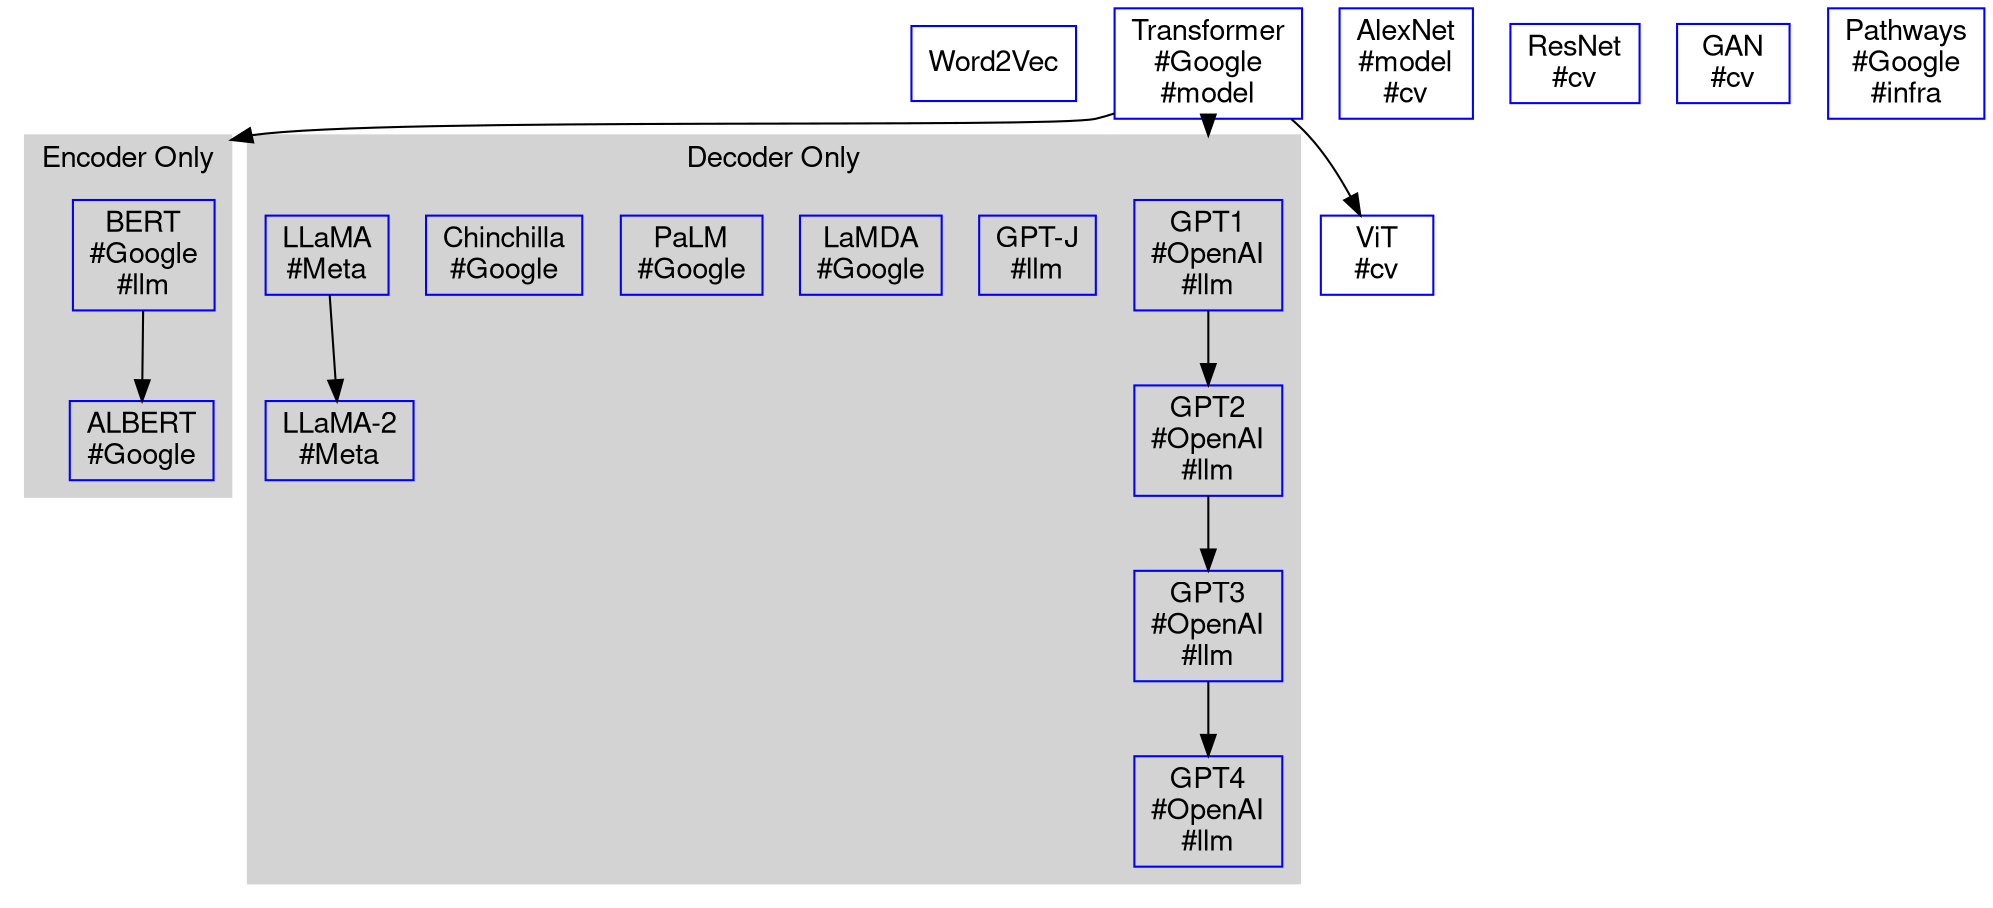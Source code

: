 digraph G {
    comment="http://magjac.com/graphviz-visual-editor/"
    compound = true;
    fontname="Helvetica,Arial,sans-serif"
    node [fontname="Helvetica,Arial,sans-serif", shape=box, color=blue]
    edge [fontname="Helvetica,Arial,sans-serif"]


    word2vec [label="Word2Vec"];

    transformer [label="Transformer\n#Google\n#model"];

    bert [label="BERT\n#Google\n#llm"];

    albert [label="ALBERT\n#Google"];

    gpt1 [label="GPT1\n#OpenAI\n#llm"];

    gpt2 [label="GPT2\n#OpenAI\n#llm"];

    gpt3 [label="GPT3\n#OpenAI\n#llm"];

    gpt4 [label="GPT4\n#OpenAI\n#llm"];

    gptj [label="GPT-J\n#llm"];

    lambda [label="LaMDA\n#Google"];

    palm [label="PaLM\n#Google"];

    chinchilla [label="Chinchilla\n#Google"];

    llama [label="LLaMA\n#Meta"];

    llama2 [label="LLaMA-2\n#Meta"];

    alexnet [label="AlexNet\n#model\n#cv"];
  
    resnet [label="ResNet\n#cv"];
  
    gan [label="GAN\n#cv"];
  
    vit [label="ViT\n#cv"];
  
    pathways [label="Pathways\n#Google\n#infra"];
  
    subgraph cluster0 {
        label = "Encoder Only";
        style = filled;
        color = lightgrey;

        bert albert;
    }

    subgraph cluster1 {
        label = "Decoder Only";
        style = filled;
        color = lightgrey;

        gpt1 gpt2 gpt3 gpt4 gptj;
        lambda palm chinchilla;
        llama llama2;
    }

    transformer -> gpt1 [lhead=cluster1];
    gpt1 -> gpt2 -> gpt3 -> gpt4;
    transformer -> bert [lhead=cluster0];
    bert -> albert;
    llama -> llama2;
    transformer -> vit;
}